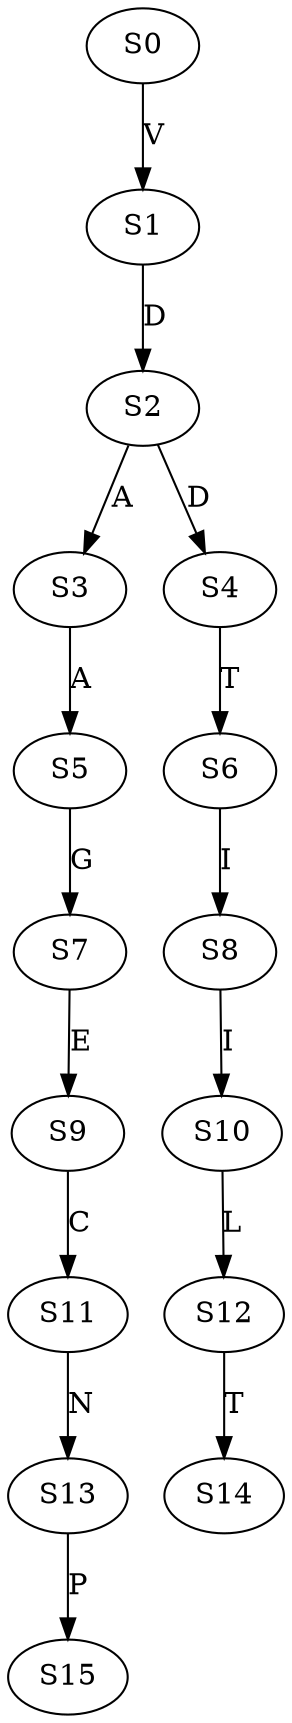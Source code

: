 strict digraph  {
	S0 -> S1 [ label = V ];
	S1 -> S2 [ label = D ];
	S2 -> S3 [ label = A ];
	S2 -> S4 [ label = D ];
	S3 -> S5 [ label = A ];
	S4 -> S6 [ label = T ];
	S5 -> S7 [ label = G ];
	S6 -> S8 [ label = I ];
	S7 -> S9 [ label = E ];
	S8 -> S10 [ label = I ];
	S9 -> S11 [ label = C ];
	S10 -> S12 [ label = L ];
	S11 -> S13 [ label = N ];
	S12 -> S14 [ label = T ];
	S13 -> S15 [ label = P ];
}
